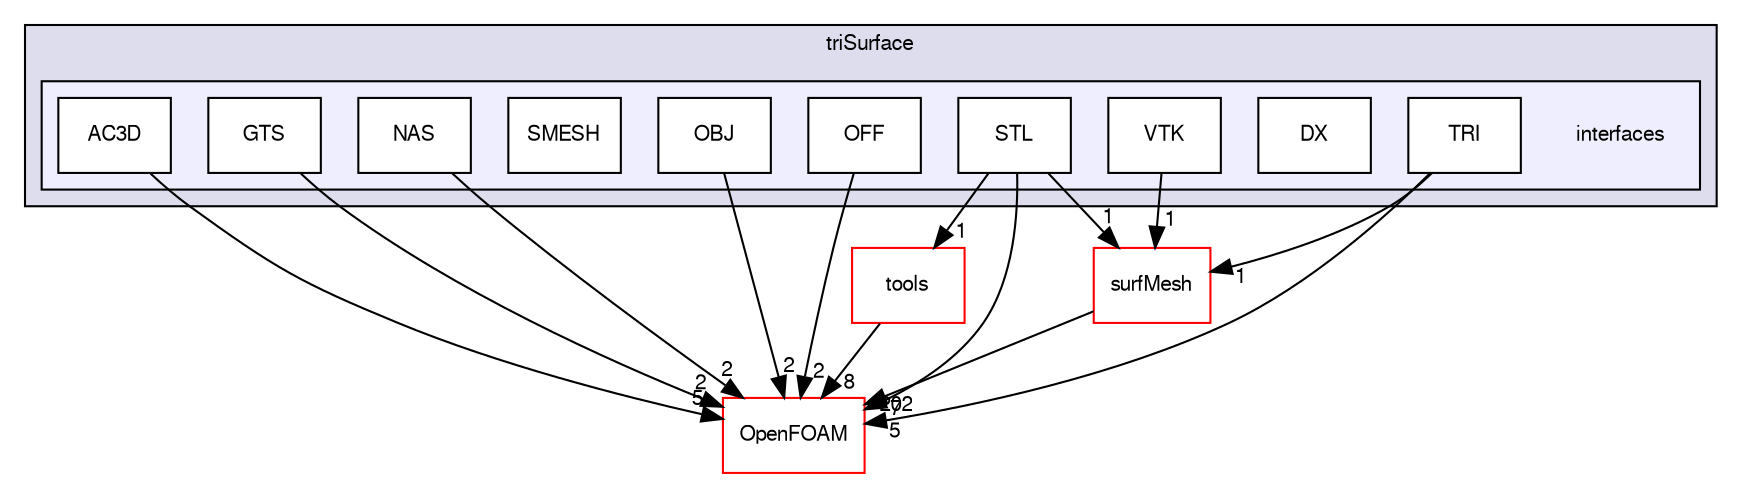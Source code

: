 digraph "src/triSurface/triSurface/interfaces" {
  bgcolor=transparent;
  compound=true
  node [ fontsize="10", fontname="FreeSans"];
  edge [ labelfontsize="10", labelfontname="FreeSans"];
  subgraph clusterdir_fc98c2e9ee0413e7a39bdbd8e1af4ce3 {
    graph [ bgcolor="#ddddee", pencolor="black", label="triSurface" fontname="FreeSans", fontsize="10", URL="dir_fc98c2e9ee0413e7a39bdbd8e1af4ce3.html"]
  subgraph clusterdir_09361cf56c32d5394d8654f03a55f311 {
    graph [ bgcolor="#eeeeff", pencolor="black", label="" URL="dir_09361cf56c32d5394d8654f03a55f311.html"];
    dir_09361cf56c32d5394d8654f03a55f311 [shape=plaintext label="interfaces"];
    dir_8f958415ac8afd662ca001baa5448b9f [shape=box label="AC3D" color="black" fillcolor="white" style="filled" URL="dir_8f958415ac8afd662ca001baa5448b9f.html"];
    dir_bd6b9ce7598d4da986b55aba2a0e14e3 [shape=box label="DX" color="black" fillcolor="white" style="filled" URL="dir_bd6b9ce7598d4da986b55aba2a0e14e3.html"];
    dir_ec237b32a42bf376ffadbb31592fe0da [shape=box label="GTS" color="black" fillcolor="white" style="filled" URL="dir_ec237b32a42bf376ffadbb31592fe0da.html"];
    dir_e3c8bbe796aa9d2a7fbf58c3994e05d2 [shape=box label="NAS" color="black" fillcolor="white" style="filled" URL="dir_e3c8bbe796aa9d2a7fbf58c3994e05d2.html"];
    dir_d1f680dc7d16ba0ae1a02baab641614c [shape=box label="OBJ" color="black" fillcolor="white" style="filled" URL="dir_d1f680dc7d16ba0ae1a02baab641614c.html"];
    dir_5cd5f44f72b725c803e1edc4b3d3e06b [shape=box label="OFF" color="black" fillcolor="white" style="filled" URL="dir_5cd5f44f72b725c803e1edc4b3d3e06b.html"];
    dir_535d9a4f66516117773465c39a557558 [shape=box label="SMESH" color="black" fillcolor="white" style="filled" URL="dir_535d9a4f66516117773465c39a557558.html"];
    dir_7cc836f4f2a573afcf49013380f6dec2 [shape=box label="STL" color="black" fillcolor="white" style="filled" URL="dir_7cc836f4f2a573afcf49013380f6dec2.html"];
    dir_f358ee89ba278ac3db6c99e6db067d18 [shape=box label="TRI" color="black" fillcolor="white" style="filled" URL="dir_f358ee89ba278ac3db6c99e6db067d18.html"];
    dir_fddef246f4af2fa09dab6fe9a1488c76 [shape=box label="VTK" color="black" fillcolor="white" style="filled" URL="dir_fddef246f4af2fa09dab6fe9a1488c76.html"];
  }
  }
  dir_0a88fe22feb23ce5f078a04a1df67721 [shape=box label="surfMesh" color="red" URL="dir_0a88fe22feb23ce5f078a04a1df67721.html"];
  dir_ea136f50b6e20864351f7e37b8cbec5c [shape=box label="tools" color="red" URL="dir_ea136f50b6e20864351f7e37b8cbec5c.html"];
  dir_c5473ff19b20e6ec4dfe5c310b3778a8 [shape=box label="OpenFOAM" color="red" URL="dir_c5473ff19b20e6ec4dfe5c310b3778a8.html"];
  dir_fddef246f4af2fa09dab6fe9a1488c76->dir_0a88fe22feb23ce5f078a04a1df67721 [headlabel="1", labeldistance=1.5 headhref="dir_002791_002490.html"];
  dir_ec237b32a42bf376ffadbb31592fe0da->dir_c5473ff19b20e6ec4dfe5c310b3778a8 [headlabel="2", labeldistance=1.5 headhref="dir_002785_001706.html"];
  dir_d1f680dc7d16ba0ae1a02baab641614c->dir_c5473ff19b20e6ec4dfe5c310b3778a8 [headlabel="2", labeldistance=1.5 headhref="dir_002787_001706.html"];
  dir_8f958415ac8afd662ca001baa5448b9f->dir_c5473ff19b20e6ec4dfe5c310b3778a8 [headlabel="5", labeldistance=1.5 headhref="dir_002783_001706.html"];
  dir_0a88fe22feb23ce5f078a04a1df67721->dir_c5473ff19b20e6ec4dfe5c310b3778a8 [headlabel="202", labeldistance=1.5 headhref="dir_002490_001706.html"];
  dir_f358ee89ba278ac3db6c99e6db067d18->dir_0a88fe22feb23ce5f078a04a1df67721 [headlabel="1", labeldistance=1.5 headhref="dir_002790_002490.html"];
  dir_f358ee89ba278ac3db6c99e6db067d18->dir_c5473ff19b20e6ec4dfe5c310b3778a8 [headlabel="5", labeldistance=1.5 headhref="dir_002790_001706.html"];
  dir_e3c8bbe796aa9d2a7fbf58c3994e05d2->dir_c5473ff19b20e6ec4dfe5c310b3778a8 [headlabel="2", labeldistance=1.5 headhref="dir_002786_001706.html"];
  dir_5cd5f44f72b725c803e1edc4b3d3e06b->dir_c5473ff19b20e6ec4dfe5c310b3778a8 [headlabel="2", labeldistance=1.5 headhref="dir_002788_001706.html"];
  dir_ea136f50b6e20864351f7e37b8cbec5c->dir_c5473ff19b20e6ec4dfe5c310b3778a8 [headlabel="8", labeldistance=1.5 headhref="dir_002778_001706.html"];
  dir_7cc836f4f2a573afcf49013380f6dec2->dir_0a88fe22feb23ce5f078a04a1df67721 [headlabel="1", labeldistance=1.5 headhref="dir_002508_002490.html"];
  dir_7cc836f4f2a573afcf49013380f6dec2->dir_ea136f50b6e20864351f7e37b8cbec5c [headlabel="1", labeldistance=1.5 headhref="dir_002508_002778.html"];
  dir_7cc836f4f2a573afcf49013380f6dec2->dir_c5473ff19b20e6ec4dfe5c310b3778a8 [headlabel="7", labeldistance=1.5 headhref="dir_002508_001706.html"];
}
